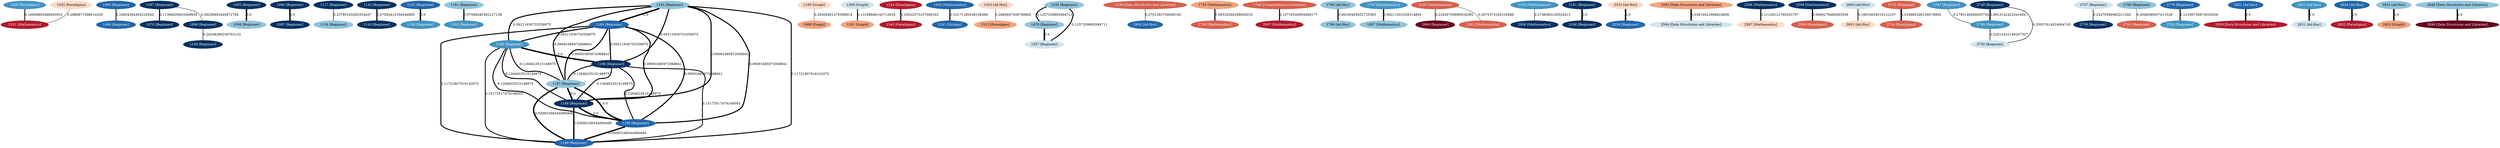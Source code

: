 graph "Co-ocurrence graph (problems) - TF-IDF" {
	node [style=filled]
	1029 [label="1029 [Paradigms]" color="#4393C3" fillcolor="#4393C3" fontcolor=white]
	1531 [label="1531 [Mathematics]" color="#B2182B" fillcolor="#B2182B" fontcolor=white]
	1029 -- 1531 [label=0.16009850486850052 style="setlinewidth(3.331693)" weight=3]
	1033 [label="1033 [Paradigms]" color="#FDDBC7" fillcolor="#FDDBC7" fontcolor=black]
	1033 -- 1531 [label=0.2896871596014329 style="setlinewidth(1.171883)" weight=1]
	1065 [label="1065 [Beginner]" color="#2166AC" fillcolor="#2166AC" fontcolor=white]
	1066 [label="1066 [Beginner]" color="#2166AC" fillcolor="#2166AC" fontcolor=white]
	1065 -- 1066 [label=0.16654364465216542 style="setlinewidth(3.224274)" weight=3]
	1067 [label="1067 [Beginner]" color="#053061" fillcolor="#053061" fontcolor=white]
	1070 [label="1070 [Beginner]" color="#053061" fillcolor="#053061" fontcolor=white]
	1067 -- 1070 [label=0.11366629453369959 style="setlinewidth(4.105563)" weight=4]
	1099 [label="1099 [Beginner]" color="#053061" fillcolor="#053061" fontcolor=white]
	1067 -- 1099 [label=0.28258492440872784 style="setlinewidth(1.290253)" weight=1]
	1095 [label="1095 [Beginner]" color="#053061" fillcolor="#053061" fontcolor=white]
	1098 [label="1098 [Beginner]" color="#92C5DE" fillcolor="#92C5DE" fontcolor=black]
	1095 -- 1098 [label=0.0 style="setlinewidth(6.000000)" weight=6]
	1096 [label="1096 [Beginner]" color="#053061" fillcolor="#053061" fontcolor=white]
	1097 [label="1097 [Beginner]" color="#053061" fillcolor="#053061" fontcolor=white]
	1096 -- 1097 [label=0.0 style="setlinewidth(6.000000)" weight=6]
	1158 [label="1158 [Beginner]" color="#053061" fillcolor="#053061" fontcolor=white]
	1099 -- 1158 [label=0.24208260338763132 style="setlinewidth(1.965292)" weight=1]
	1117 [label="1117 [Beginner]" color="#053061" fillcolor="#053061" fontcolor=white]
	1118 [label="1118 [Beginner]" color="#92C5DE" fillcolor="#92C5DE" fontcolor=black]
	1117 -- 1118 [label=0.23785165283354437 style="setlinewidth(2.035807)" weight=2]
	1142 [label="1142 [Beginner]" color="#053061" fillcolor="#053061" fontcolor=white]
	1143 [label="1143 [Beginner]" color="#053061" fillcolor="#053061" fontcolor=white]
	1142 -- 1143 [label=0.07592412334544685 style="setlinewidth(4.734598)" weight=4]
	1155 [label="1155 [Beginner]" color="#2166AC" fillcolor="#2166AC" fontcolor=white]
	1156 [label="1156 [Beginner]" color="#4393C3" fillcolor="#4393C3" fontcolor=white]
	1155 -- 1156 [label=0.0 style="setlinewidth(6.000000)" weight=6]
	1181 [label="1181 [Beginner]" color="#92C5DE" fillcolor="#92C5DE" fontcolor=black]
	1182 [label="1182 [Beginner]" color="#4393C3" fillcolor="#4393C3" fontcolor=white]
	1181 -- 1182 [label=0.07598445362127138 style="setlinewidth(4.733593)" weight=4]
	1183 [label="1183 [Beginner]" color="#92C5DE" fillcolor="#92C5DE" fontcolor=black]
	1184 [label="1184 [Beginner]" color="#2166AC" fillcolor="#2166AC" fontcolor=white]
	1183 -- 1184 [label=0.0 style="setlinewidth(6.000000)" weight=6]
	1187 [label="1187 [Beginner]" color="#92C5DE" fillcolor="#92C5DE" fontcolor=black]
	1183 -- 1187 [label=0.09091685972068841 style="setlinewidth(4.484720)" weight=4]
	1188 [label="1188 [Beginner]" color="#053061" fillcolor="#053061" fontcolor=white]
	1183 -- 1188 [label=0.09091685972068841 style="setlinewidth(4.484720)" weight=4]
	1189 [label="1189 [Beginner]" color="#2166AC" fillcolor="#2166AC" fontcolor=white]
	1183 -- 1189 [label=0.09091685972068841 style="setlinewidth(4.484720)" weight=4]
	1185 [label="1185 [Beginner]" color="#4393C3" fillcolor="#4393C3" fontcolor=white]
	1183 -- 1185 [label=0.09211936753356975 style="setlinewidth(4.464678)" weight=4]
	1186 [label="1186 [Beginner]" color="#053061" fillcolor="#053061" fontcolor=white]
	1183 -- 1186 [label=0.09211936753356975 style="setlinewidth(4.464678)" weight=4]
	1190 [label="1190 [Beginner]" color="#2166AC" fillcolor="#2166AC" fontcolor=white]
	1183 -- 1190 [label=0.11721807016142072 style="setlinewidth(4.046366)" weight=4]
	1184 -- 1187 [label=0.09091685972068841 style="setlinewidth(4.484720)" weight=4]
	1184 -- 1188 [label=0.09091685972068841 style="setlinewidth(4.484720)" weight=4]
	1184 -- 1189 [label=0.09091685972068841 style="setlinewidth(4.484720)" weight=4]
	1184 -- 1185 [label=0.09211936753356975 style="setlinewidth(4.464678)" weight=4]
	1184 -- 1186 [label=0.09211936753356975 style="setlinewidth(4.464678)" weight=4]
	1184 -- 1190 [label=0.11721807016142072 style="setlinewidth(4.046366)" weight=4]
	1185 -- 1186 [label=0.0 style="setlinewidth(6.000000)" weight=6]
	1185 -- 1187 [label=0.1264623515148975 style="setlinewidth(3.892295)" weight=3]
	1185 -- 1188 [label=0.1264623515148975 style="setlinewidth(3.892295)" weight=3]
	1185 -- 1189 [label=0.1264623515148975 style="setlinewidth(3.892295)" weight=3]
	1185 -- 1190 [label=0.15173517476146003 style="setlinewidth(3.471081)" weight=3]
	1186 -- 1187 [label=0.1264623515148975 style="setlinewidth(3.892295)" weight=3]
	1186 -- 1188 [label=0.1264623515148975 style="setlinewidth(3.892295)" weight=3]
	1186 -- 1189 [label=0.1264623515148975 style="setlinewidth(3.892295)" weight=3]
	1186 -- 1190 [label=0.15173517476146003 style="setlinewidth(3.471081)" weight=3]
	1187 -- 1188 [label=0.0 style="setlinewidth(6.000000)" weight=6]
	1187 -- 1189 [label=0.0 style="setlinewidth(6.000000)" weight=6]
	1187 -- 1190 [label=0.03093168344090469 style="setlinewidth(5.484472)" weight=5]
	1188 -- 1189 [label=0.0 style="setlinewidth(6.000000)" weight=6]
	1188 -- 1190 [label=0.03093168344090469 style="setlinewidth(5.484472)" weight=5]
	1189 -- 1190 [label=0.03093168344090469 style="setlinewidth(5.484472)" weight=5]
	1195 [label="1195 [Graph]" color="#FDDBC7" fillcolor="#FDDBC7" fontcolor=black]
	1668 [label="1668 [Graph]" color="#F4A582" fillcolor="#F4A582" fontcolor=black]
	1195 -- 1668 [label=0.29309401275568914 style="setlinewidth(1.115102)" weight=1]
	1200 [label="1200 [Graph]" color="#D1E5F0" fillcolor="#D1E5F0" fontcolor=black]
	1201 [label="1201 [Graph]" color="#F4A582" fillcolor="#F4A582" fontcolor=black]
	1200 -- 1201 [label=0.13198849145712654 style="setlinewidth(3.800193)" weight=3]
	1224 [label="1224 [Paradigms]" color="#B2182B" fillcolor="#B2182B" fontcolor=white]
	1545 [label="1545 [Paradigms]" color="#B2182B" fillcolor="#B2182B" fontcolor=white]
	1224 -- 1545 [label=0.10022373157600162 style="setlinewidth(4.329605)" weight=4]
	1240 [label="1240 [Mathematics]" color="#2166AC" fillcolor="#2166AC" fontcolor=white]
	1241 [label="1241 [Strings]" color="#2166AC" fillcolor="#2166AC" fontcolor=white]
	1240 -- 1241 [label=0.10171185438156494 style="setlinewidth(4.304803)" weight=4]
	1343 [label="1343 [Ad-Hoc]" color="#FDDBC7" fillcolor="#FDDBC7" fontcolor=black]
	1513 [label="1513 [Paradigms]" color="#F4A582" fillcolor="#F4A582" fontcolor=black]
	1343 -- 1513 [label=0.2866947049768862 style="setlinewidth(1.221757)" weight=1]
	1435 [label="1435 [Beginner]" color="#92C5DE" fillcolor="#92C5DE" fontcolor=black]
	1478 [label="1478 [Beginner]" color="#92C5DE" fillcolor="#92C5DE" fontcolor=black]
	1435 -- 1478 [label=0.1257259892694711 style="setlinewidth(3.904568)" weight=3]
	1557 [label="1557 [Beginner]" color="#D1E5F0" fillcolor="#D1E5F0" fontcolor=black]
	1435 -- 1557 [label=0.1257259892694711 style="setlinewidth(3.904568)" weight=3]
	1439 [label="1439 [Data Structures and Libraries]" color="#D6604D" fillcolor="#D6604D" fontcolor=white]
	2902 [label="2902 [Ad-Hoc]" color="#2166AC" fillcolor="#2166AC" fontcolor=white]
	1439 -- 2902 [label=0.2701382704606192 style="setlinewidth(1.497697)" weight=1]
	1478 -- 1557 [label=0.0 style="setlinewidth(6.000000)" weight=6]
	1735 [label="1735 [Mathematics]" color="#F4A582" fillcolor="#F4A582" fontcolor=black]
	1736 [label="1736 [Mathematics]" color="#D6604D" fillcolor="#D6604D" fontcolor=white]
	1735 -- 1736 [label=0.09332594308608233 style="setlinewidth(4.444568)" weight=4]
	1748 [label="1748 [Computational Geometry]" color="#D6604D" fillcolor="#D6604D" fontcolor=white]
	2007 [label="2007 [Mathematics]" color="#B2182B" fillcolor="#B2182B" fontcolor=white]
	1748 -- 2007 [label=0.10716543954406177 style="setlinewidth(4.213910)" weight=4]
	1769 [label="1769 [Ad-Hoc]" color="#92C5DE" fillcolor="#92C5DE" fontcolor=black]
	1786 [label="1786 [Ad-Hoc]" color="#92C5DE" fillcolor="#92C5DE" fontcolor=black]
	1769 -- 1786 [label=0.09100485652725365 style="setlinewidth(4.483253)" weight=4]
	1795 [label="1795 [Mathematics]" color="#4393C3" fillcolor="#4393C3" fontcolor=white]
	1807 [label="1807 [Mathematics]" color="#92C5DE" fillcolor="#92C5DE" fontcolor=black]
	1795 -- 1807 [label=0.06211921028314804 style="setlinewidth(4.964680)" weight=4]
	2145 [label="2145 [Mathematics]" color="#D6604D" fillcolor="#D6604D" fontcolor=white]
	2869 [label="2869 [Beginner]" color="#67001F" fillcolor="#67001F" fontcolor=white]
	2145 -- 2869 [label=0.23430705680834385 style="setlinewidth(2.094884)" weight=2]
	2291 [label="2291 [Mathematics]" color="#D6604D" fillcolor="#D6604D" fontcolor=white]
	2145 -- 2291 [label=0.2975373182318486 style="setlinewidth(1.041047)" weight=1]
	2154 [label="2154 [Mathematics]" color="#4393C3" fillcolor="#4393C3" fontcolor=white]
	2956 [label="2956 [Mathematics]" color="#053061" fillcolor="#053061" fontcolor=white]
	2154 -- 2956 [label=0.2748383120532413 style="setlinewidth(1.419363)" weight=1]
	2161 [label="2161 [Beginner]" color="#053061" fillcolor="#053061" fontcolor=white]
	2166 [label="2166 [Beginner]" color="#053061" fillcolor="#053061" fontcolor=white]
	2161 -- 2166 [label=0.0 style="setlinewidth(6.000000)" weight=6]
	2333 [label="2333 [Ad-Hoc]" color="#FDDBC7" fillcolor="#FDDBC7" fontcolor=black]
	2334 [label="2334 [Beginner]" color="#2166AC" fillcolor="#2166AC" fontcolor=white]
	2333 -- 2334 [label=0.0 style="setlinewidth(6.000000)" weight=6]
	2593 [label="2593 [Data Structures and Libraries]" color="#F4A582" fillcolor="#F4A582" fontcolor=black]
	2594 [label="2594 [Data Structures and Libraries]" color="#D1E5F0" fillcolor="#D1E5F0" fontcolor=black]
	2593 -- 2594 [label=0.03810421668623809 style="setlinewidth(5.364930)" weight=5]
	2596 [label="2596 [Mathematics]" color="#053061" fillcolor="#053061" fontcolor=white]
	2597 [label="2597 [Mathematics]" color="#FDDBC7" fillcolor="#FDDBC7" fontcolor=black]
	2596 -- 2597 [label=0.11129121760203797 style="setlinewidth(4.145147)" weight=4]
	2598 [label="2598 [Mathematics]" color="#053061" fillcolor="#053061" fontcolor=white]
	2599 [label="2599 [Paradigms]" color="#D6604D" fillcolor="#D6604D" fontcolor=white]
	2598 -- 2599 [label=0.0666278484583559 style="setlinewidth(4.889536)" weight=4]
	2600 [label="2600 [Ad-Hoc]" color="#D1E5F0" fillcolor="#D1E5F0" fontcolor=black]
	2601 [label="2601 [Ad-Hoc]" color="#FDDBC7" fillcolor="#FDDBC7" fontcolor=black]
	2600 -- 2601 [label=0.18016054019122107 style="setlinewidth(2.997326)" weight=2]
	2715 [label="2715 [Beginner]" color="#D6604D" fillcolor="#D6604D" fontcolor=white]
	2716 [label="2716 [Paradigms]" color="#D6604D" fillcolor="#D6604D" fontcolor=white]
	2715 -- 2716 [label=0.016885290156076982 style="setlinewidth(5.718579)" weight=5]
	2747 [label="2747 [Beginner]" color="#4393C3" fillcolor="#4393C3" fontcolor=white]
	2749 [label="2749 [Beginner]" color="#4393C3" fillcolor="#4393C3" fontcolor=white]
	2747 -- 2749 [label=0.2795146260033754 style="setlinewidth(1.341425)" weight=1]
	2748 [label="2748 [Beginner]" color="#053061" fillcolor="#053061" fontcolor=white]
	2748 -- 2749 [label=0.0913142422341604 style="setlinewidth(4.478097)" weight=4]
	2750 [label="2750 [Beginner]" color="#D1E5F0" fillcolor="#D1E5F0" fontcolor=black]
	2748 -- 2750 [label=0.25037614824664745 style="setlinewidth(1.827066)" weight=1]
	2749 -- 2750 [label=0.22512422180207337 style="setlinewidth(2.247931)" weight=2]
	2757 [label="2757 [Beginner]" color="#D1E5F0" fillcolor="#D1E5F0" fontcolor=black]
	2759 [label="2759 [Beginner]" color="#053061" fillcolor="#053061" fontcolor=white]
	2757 -- 2759 [label=0.22479589483211282 style="setlinewidth(2.253403)" weight=2]
	2760 [label="2760 [Beginner]" color="#92C5DE" fillcolor="#92C5DE" fontcolor=black]
	2761 [label="2761 [Beginner]" color="#D6604D" fillcolor="#D6604D" fontcolor=white]
	2760 -- 2761 [label=0.2948580937611528 style="setlinewidth(1.085700)" weight=1]
	2779 [label="2779 [Beginner]" color="#2166AC" fillcolor="#2166AC" fontcolor=white]
	2783 [label="2783 [Beginner]" color="#4393C3" fillcolor="#4393C3" fontcolor=white]
	2779 -- 2783 [label=0.12166736873018358 style="setlinewidth(3.972211)" weight=3]
	2831 [label="2831 [Ad-Hoc]" color="#2166AC" fillcolor="#2166AC" fontcolor=white]
	2929 [label="2929 [Data Structures and Libraries]" color="#B2182B" fillcolor="#B2182B" fontcolor=white]
	2831 -- 2929 [label=0.0 style="setlinewidth(6.000000)" weight=6]
	2833 [label="2833 [Ad-Hoc]" color="#4393C3" fillcolor="#4393C3" fontcolor=white]
	2931 [label="2931 [Ad-Hoc]" color="#D1E5F0" fillcolor="#D1E5F0" fontcolor=black]
	2833 -- 2931 [label=0.0 style="setlinewidth(6.000000)" weight=6]
	2834 [label="2834 [Ad-Hoc]" color="#2166AC" fillcolor="#2166AC" fontcolor=white]
	2932 [label="2932 [Paradigms]" color="#B2182B" fillcolor="#B2182B" fontcolor=white]
	2834 -- 2932 [label=0.0 style="setlinewidth(6.000000)" weight=6]
	2835 [label="2835 [Ad-Hoc]" color="#92C5DE" fillcolor="#92C5DE" fontcolor=black]
	2933 [label="2933 [Graph]" color="#F4A582" fillcolor="#F4A582" fontcolor=black]
	2835 -- 2933 [label=0.0 style="setlinewidth(6.000000)" weight=6]
	2848 [label="2848 [Data Structures and Libraries]" color="#92C5DE" fillcolor="#92C5DE" fontcolor=black]
	2849 [label="2849 [Data Structures and Libraries]" color="#67001F" fillcolor="#67001F" fontcolor=white]
	2848 -- 2849 [label=0.0 style="setlinewidth(6.000000)" weight=6]
}
